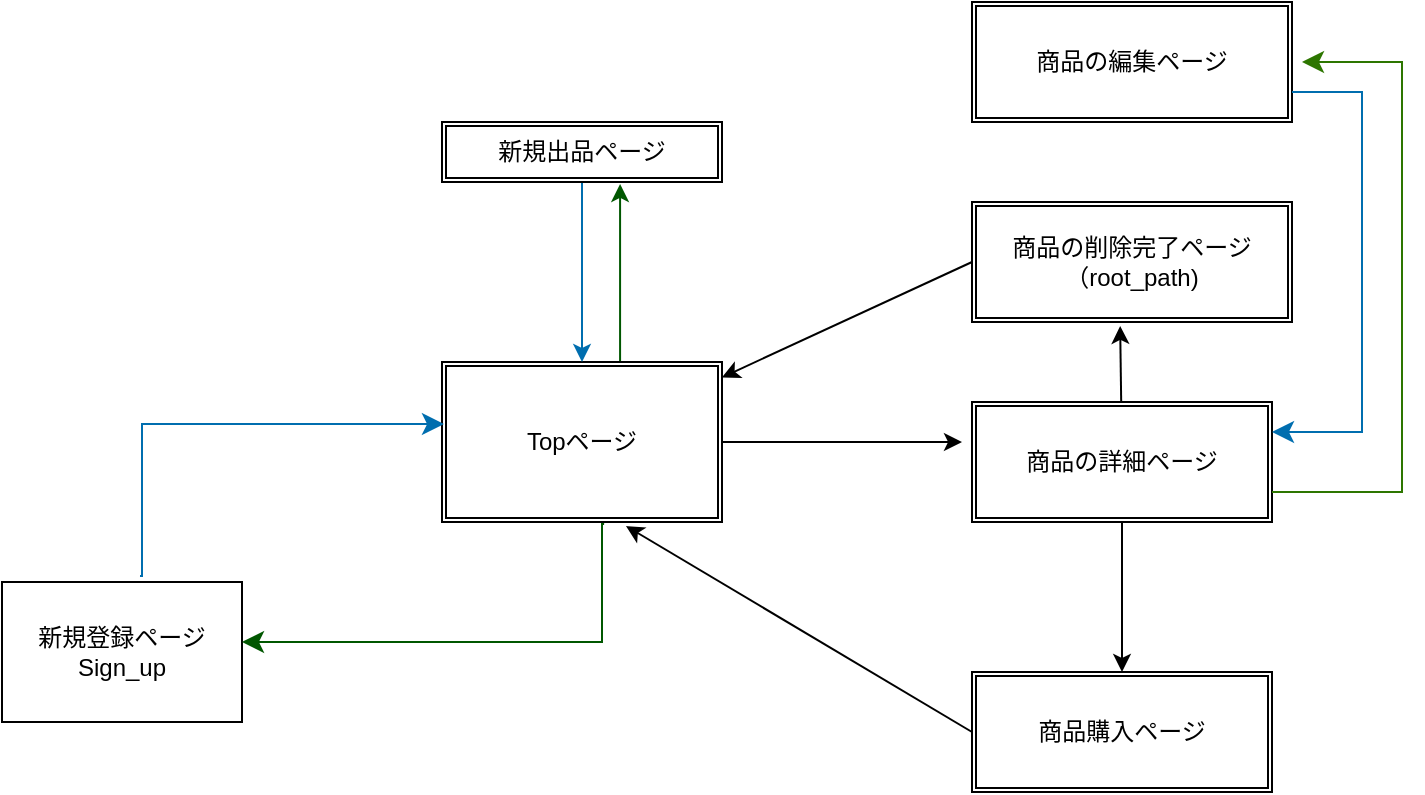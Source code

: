<mxfile>
    <diagram id="x2ODtPcy-lz6nGP1nVqN" name="ページ1">
        <mxGraphModel dx="564" dy="862" grid="1" gridSize="10" guides="1" tooltips="1" connect="1" arrows="1" fold="1" page="1" pageScale="1" pageWidth="827" pageHeight="1169" math="0" shadow="0">
            <root>
                <mxCell id="0"/>
                <mxCell id="1" parent="0"/>
                <mxCell id="2" value="新規登録ページ&lt;br&gt;Sign_up" style="rounded=0;whiteSpace=wrap;html=1;" parent="1" vertex="1">
                    <mxGeometry x="100" y="510" width="120" height="70" as="geometry"/>
                </mxCell>
                <mxCell id="20" style="edgeStyle=none;html=1;" parent="1" source="3" edge="1">
                    <mxGeometry relative="1" as="geometry">
                        <mxPoint x="580" y="440" as="targetPoint"/>
                    </mxGeometry>
                </mxCell>
                <mxCell id="36" style="edgeStyle=none;html=1;entryX=0.636;entryY=1.033;entryDx=0;entryDy=0;entryPerimeter=0;exitX=0.636;exitY=0;exitDx=0;exitDy=0;exitPerimeter=0;fillColor=#008a00;strokeColor=#005700;" parent="1" source="3" target="9" edge="1">
                    <mxGeometry relative="1" as="geometry">
                        <mxPoint x="400" y="380" as="targetPoint"/>
                    </mxGeometry>
                </mxCell>
                <mxCell id="3" value="Topページ" style="shape=ext;double=1;rounded=0;whiteSpace=wrap;html=1;" parent="1" vertex="1">
                    <mxGeometry x="320" y="400" width="140" height="80" as="geometry"/>
                </mxCell>
                <mxCell id="5" value="商品の編集ページ" style="shape=ext;double=1;rounded=0;whiteSpace=wrap;html=1;" parent="1" vertex="1">
                    <mxGeometry x="585" y="220" width="160" height="60" as="geometry"/>
                </mxCell>
                <mxCell id="19" style="edgeStyle=none;html=1;exitX=0;exitY=0.5;exitDx=0;exitDy=0;" parent="1" source="7" target="3" edge="1">
                    <mxGeometry relative="1" as="geometry"/>
                </mxCell>
                <mxCell id="7" value="商品の削除完了ページ（root_path)" style="shape=ext;double=1;rounded=0;whiteSpace=wrap;html=1;" parent="1" vertex="1">
                    <mxGeometry x="585" y="320" width="160" height="60" as="geometry"/>
                </mxCell>
                <mxCell id="45" style="edgeStyle=none;html=1;entryX=0.463;entryY=1.033;entryDx=0;entryDy=0;entryPerimeter=0;" parent="1" source="8" target="7" edge="1">
                    <mxGeometry relative="1" as="geometry"/>
                </mxCell>
                <mxCell id="8" value="商品の詳細ページ" style="shape=ext;double=1;rounded=0;whiteSpace=wrap;html=1;" parent="1" vertex="1">
                    <mxGeometry x="585" y="420" width="150" height="60" as="geometry"/>
                </mxCell>
                <mxCell id="10" style="edgeStyle=none;html=1;entryX=0.5;entryY=0;entryDx=0;entryDy=0;fillColor=#1ba1e2;strokeColor=#006EAF;" parent="1" source="9" target="3" edge="1">
                    <mxGeometry relative="1" as="geometry"/>
                </mxCell>
                <mxCell id="9" value="新規出品ページ" style="shape=ext;double=1;rounded=0;whiteSpace=wrap;html=1;" parent="1" vertex="1">
                    <mxGeometry x="320" y="280" width="140" height="30" as="geometry"/>
                </mxCell>
                <mxCell id="14" value="" style="edgeStyle=elbowEdgeStyle;elbow=horizontal;endArrow=classic;html=1;curved=0;rounded=0;endSize=8;startSize=8;exitX=1;exitY=0.75;exitDx=0;exitDy=0;fillColor=#60a917;strokeColor=#2D7600;" parent="1" source="8" edge="1">
                    <mxGeometry width="50" height="50" relative="1" as="geometry">
                        <mxPoint x="760" y="200" as="sourcePoint"/>
                        <mxPoint x="750" y="250" as="targetPoint"/>
                        <Array as="points">
                            <mxPoint x="800" y="260"/>
                            <mxPoint x="790" y="250"/>
                            <mxPoint x="810" y="280"/>
                            <mxPoint x="820" y="350"/>
                            <mxPoint x="820" y="380"/>
                            <mxPoint x="800" y="220"/>
                            <mxPoint x="820" y="450"/>
                            <mxPoint x="820" y="460"/>
                        </Array>
                    </mxGeometry>
                </mxCell>
                <mxCell id="25" value="" style="edgeStyle=segmentEdgeStyle;endArrow=classic;html=1;curved=0;rounded=0;endSize=8;startSize=8;entryX=0.007;entryY=0.388;entryDx=0;entryDy=0;entryPerimeter=0;exitX=0.575;exitY=-0.043;exitDx=0;exitDy=0;exitPerimeter=0;fillColor=#1ba1e2;strokeColor=#006EAF;" parent="1" source="2" target="3" edge="1">
                    <mxGeometry width="50" height="50" relative="1" as="geometry">
                        <mxPoint x="170" y="440" as="sourcePoint"/>
                        <mxPoint x="160" y="380" as="targetPoint"/>
                        <Array as="points">
                            <mxPoint x="170" y="507"/>
                            <mxPoint x="170" y="431"/>
                        </Array>
                    </mxGeometry>
                </mxCell>
                <mxCell id="26" value="" style="edgeStyle=segmentEdgeStyle;endArrow=classic;html=1;curved=0;rounded=0;endSize=8;startSize=8;exitX=0.579;exitY=1.013;exitDx=0;exitDy=0;exitPerimeter=0;fillColor=#008a00;strokeColor=#005700;" parent="1" source="3" edge="1">
                    <mxGeometry width="50" height="50" relative="1" as="geometry">
                        <mxPoint x="590" y="570" as="sourcePoint"/>
                        <mxPoint x="220" y="540" as="targetPoint"/>
                        <Array as="points">
                            <mxPoint x="400" y="481"/>
                            <mxPoint x="400" y="540"/>
                            <mxPoint x="220" y="540"/>
                        </Array>
                    </mxGeometry>
                </mxCell>
                <mxCell id="27" value="商品購入ページ" style="shape=ext;double=1;rounded=0;whiteSpace=wrap;html=1;" parent="1" vertex="1">
                    <mxGeometry x="585" y="555" width="150" height="60" as="geometry"/>
                </mxCell>
                <mxCell id="28" value="" style="endArrow=classic;html=1;exitX=0.5;exitY=1;exitDx=0;exitDy=0;entryX=0.5;entryY=0;entryDx=0;entryDy=0;" parent="1" source="8" target="27" edge="1">
                    <mxGeometry width="50" height="50" relative="1" as="geometry">
                        <mxPoint x="590" y="540" as="sourcePoint"/>
                        <mxPoint x="640" y="490" as="targetPoint"/>
                    </mxGeometry>
                </mxCell>
                <mxCell id="31" value="" style="endArrow=classic;html=1;entryX=0.657;entryY=1.025;entryDx=0;entryDy=0;entryPerimeter=0;exitX=0;exitY=0.5;exitDx=0;exitDy=0;" parent="1" source="27" target="3" edge="1">
                    <mxGeometry width="50" height="50" relative="1" as="geometry">
                        <mxPoint x="500" y="730" as="sourcePoint"/>
                        <mxPoint x="550" y="680" as="targetPoint"/>
                    </mxGeometry>
                </mxCell>
                <mxCell id="41" value="" style="edgeStyle=elbowEdgeStyle;elbow=horizontal;endArrow=classic;html=1;curved=0;rounded=0;endSize=8;startSize=8;exitX=1;exitY=0.75;exitDx=0;exitDy=0;entryX=1;entryY=0.25;entryDx=0;entryDy=0;fillColor=#1ba1e2;strokeColor=#006EAF;" parent="1" source="5" target="8" edge="1">
                    <mxGeometry width="50" height="50" relative="1" as="geometry">
                        <mxPoint x="590" y="590" as="sourcePoint"/>
                        <mxPoint x="900" y="500" as="targetPoint"/>
                        <Array as="points">
                            <mxPoint x="780" y="350"/>
                        </Array>
                    </mxGeometry>
                </mxCell>
            </root>
        </mxGraphModel>
    </diagram>
</mxfile>